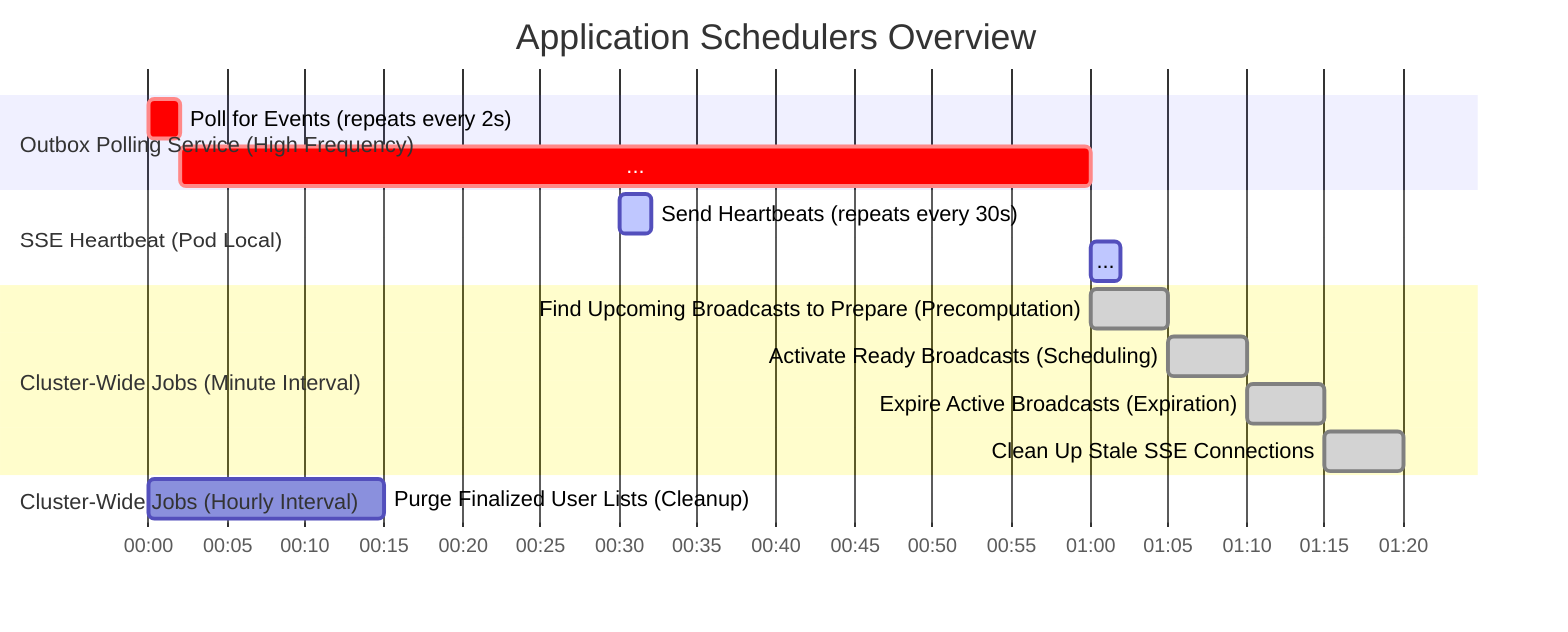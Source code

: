 gantt
    title Application Schedulers Overview
    dateFormat  HH:mm:ss
    axisFormat  %M:%S

    section Outbox Polling Service (High Frequency)
    Poll for Events (repeats every 2s) :crit, 00:00:00, 2s
    ...                            :crit, 00:00:02, 58s

    section SSE Heartbeat (Pod Local)
    Send Heartbeats (repeats every 30s) :active, 00:00:30, 2s
    ...                                 :active, 00:01:00, 2s

    section Cluster-Wide Jobs (Minute Interval)
    Find Upcoming Broadcasts to Prepare (Precomputation)  :done, 00:01:00, 5s
    Activate Ready Broadcasts (Scheduling)                :done, 00:01:05, 5s
    Expire Active Broadcasts (Expiration)                 :done, 00:01:10, 5s
    Clean Up Stale SSE Connections                        :done, 00:01:15, 5s

    section Cluster-Wide Jobs (Hourly Interval)
    Purge Finalized User Lists (Cleanup)                  : 00:00:00, 15s